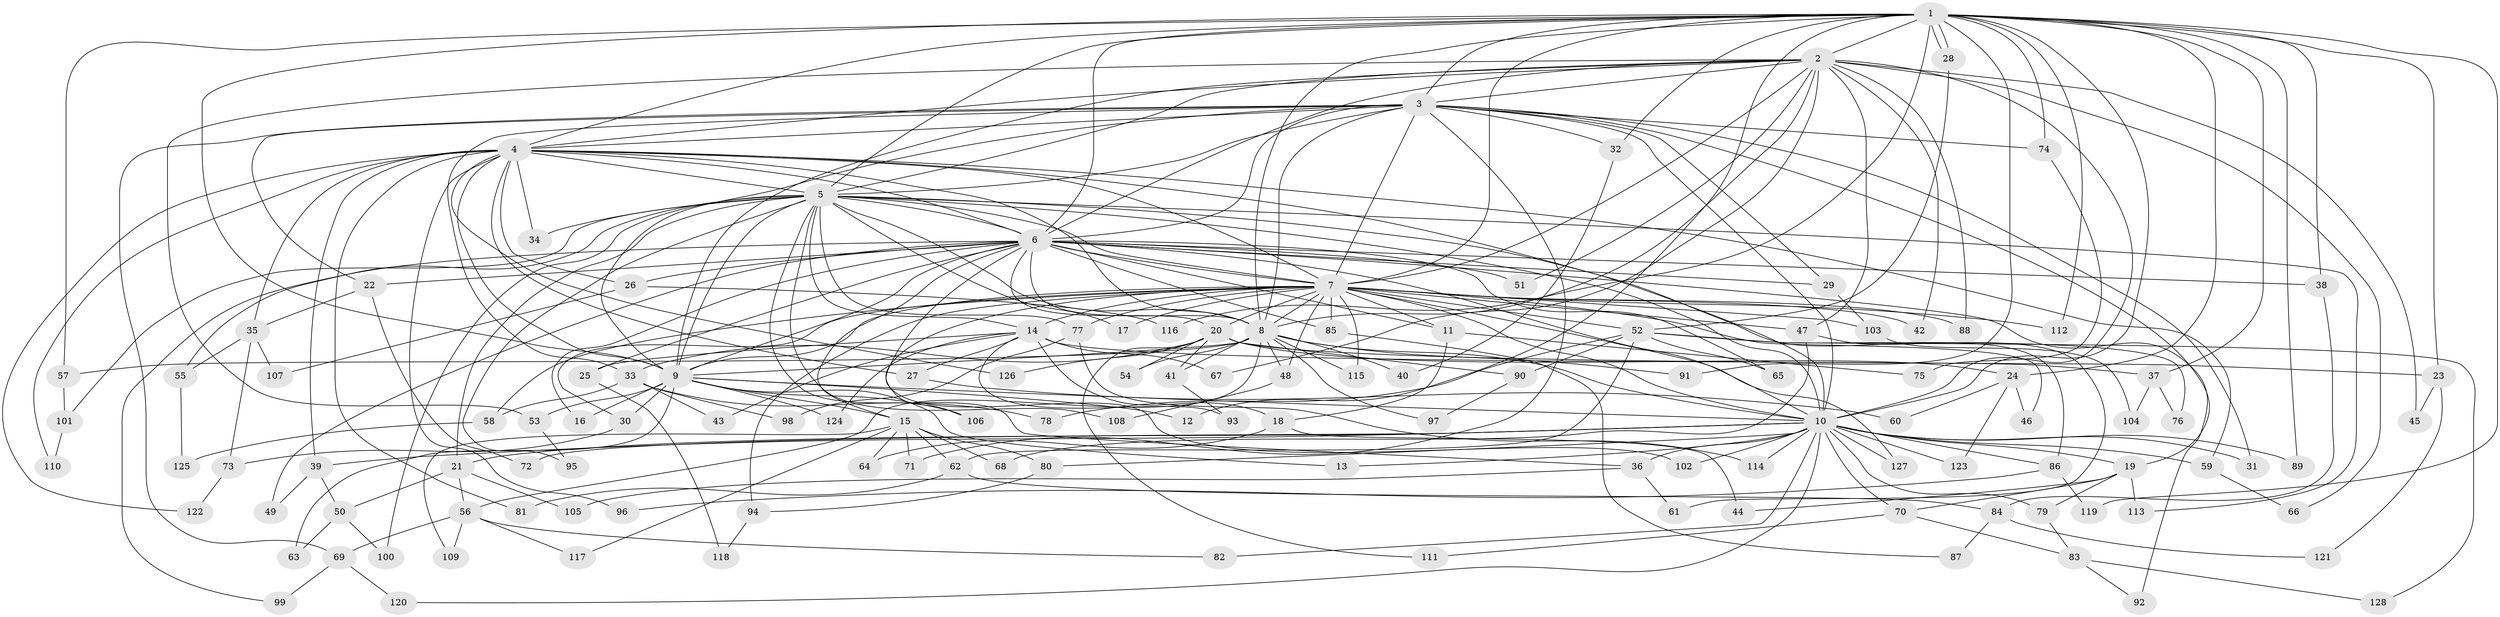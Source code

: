 // Generated by graph-tools (version 1.1) at 2025/35/03/09/25 02:35:09]
// undirected, 128 vertices, 281 edges
graph export_dot {
graph [start="1"]
  node [color=gray90,style=filled];
  1;
  2;
  3;
  4;
  5;
  6;
  7;
  8;
  9;
  10;
  11;
  12;
  13;
  14;
  15;
  16;
  17;
  18;
  19;
  20;
  21;
  22;
  23;
  24;
  25;
  26;
  27;
  28;
  29;
  30;
  31;
  32;
  33;
  34;
  35;
  36;
  37;
  38;
  39;
  40;
  41;
  42;
  43;
  44;
  45;
  46;
  47;
  48;
  49;
  50;
  51;
  52;
  53;
  54;
  55;
  56;
  57;
  58;
  59;
  60;
  61;
  62;
  63;
  64;
  65;
  66;
  67;
  68;
  69;
  70;
  71;
  72;
  73;
  74;
  75;
  76;
  77;
  78;
  79;
  80;
  81;
  82;
  83;
  84;
  85;
  86;
  87;
  88;
  89;
  90;
  91;
  92;
  93;
  94;
  95;
  96;
  97;
  98;
  99;
  100;
  101;
  102;
  103;
  104;
  105;
  106;
  107;
  108;
  109;
  110;
  111;
  112;
  113;
  114;
  115;
  116;
  117;
  118;
  119;
  120;
  121;
  122;
  123;
  124;
  125;
  126;
  127;
  128;
  1 -- 2;
  1 -- 3;
  1 -- 4;
  1 -- 5;
  1 -- 6;
  1 -- 7;
  1 -- 8;
  1 -- 9;
  1 -- 10;
  1 -- 12;
  1 -- 23;
  1 -- 24;
  1 -- 28;
  1 -- 28;
  1 -- 32;
  1 -- 37;
  1 -- 38;
  1 -- 57;
  1 -- 74;
  1 -- 89;
  1 -- 91;
  1 -- 112;
  1 -- 116;
  1 -- 119;
  2 -- 3;
  2 -- 4;
  2 -- 5;
  2 -- 6;
  2 -- 7;
  2 -- 8;
  2 -- 9;
  2 -- 10;
  2 -- 42;
  2 -- 45;
  2 -- 47;
  2 -- 51;
  2 -- 53;
  2 -- 66;
  2 -- 67;
  2 -- 88;
  3 -- 4;
  3 -- 5;
  3 -- 6;
  3 -- 7;
  3 -- 8;
  3 -- 9;
  3 -- 10;
  3 -- 19;
  3 -- 22;
  3 -- 29;
  3 -- 31;
  3 -- 32;
  3 -- 33;
  3 -- 69;
  3 -- 71;
  3 -- 74;
  4 -- 5;
  4 -- 6;
  4 -- 7;
  4 -- 8;
  4 -- 9;
  4 -- 10;
  4 -- 26;
  4 -- 27;
  4 -- 34;
  4 -- 35;
  4 -- 39;
  4 -- 59;
  4 -- 81;
  4 -- 96;
  4 -- 110;
  4 -- 122;
  4 -- 126;
  5 -- 6;
  5 -- 7;
  5 -- 8;
  5 -- 9;
  5 -- 10;
  5 -- 14;
  5 -- 17;
  5 -- 21;
  5 -- 34;
  5 -- 36;
  5 -- 55;
  5 -- 77;
  5 -- 86;
  5 -- 95;
  5 -- 100;
  5 -- 101;
  5 -- 108;
  5 -- 113;
  6 -- 7;
  6 -- 8;
  6 -- 9;
  6 -- 10;
  6 -- 11;
  6 -- 15;
  6 -- 16;
  6 -- 20;
  6 -- 22;
  6 -- 25;
  6 -- 26;
  6 -- 29;
  6 -- 38;
  6 -- 49;
  6 -- 51;
  6 -- 65;
  6 -- 85;
  6 -- 92;
  6 -- 99;
  6 -- 102;
  7 -- 8;
  7 -- 9;
  7 -- 10;
  7 -- 11;
  7 -- 14;
  7 -- 17;
  7 -- 20;
  7 -- 30;
  7 -- 42;
  7 -- 46;
  7 -- 47;
  7 -- 48;
  7 -- 52;
  7 -- 58;
  7 -- 77;
  7 -- 85;
  7 -- 88;
  7 -- 94;
  7 -- 103;
  7 -- 106;
  7 -- 112;
  7 -- 115;
  7 -- 127;
  8 -- 9;
  8 -- 10;
  8 -- 40;
  8 -- 41;
  8 -- 48;
  8 -- 54;
  8 -- 56;
  8 -- 57;
  8 -- 91;
  8 -- 97;
  8 -- 115;
  9 -- 10;
  9 -- 12;
  9 -- 13;
  9 -- 15;
  9 -- 16;
  9 -- 30;
  9 -- 53;
  9 -- 63;
  9 -- 106;
  9 -- 124;
  10 -- 13;
  10 -- 19;
  10 -- 21;
  10 -- 31;
  10 -- 36;
  10 -- 39;
  10 -- 59;
  10 -- 70;
  10 -- 72;
  10 -- 79;
  10 -- 80;
  10 -- 82;
  10 -- 86;
  10 -- 89;
  10 -- 102;
  10 -- 114;
  10 -- 120;
  10 -- 123;
  10 -- 127;
  11 -- 18;
  11 -- 75;
  14 -- 18;
  14 -- 25;
  14 -- 27;
  14 -- 37;
  14 -- 43;
  14 -- 67;
  14 -- 93;
  14 -- 124;
  15 -- 62;
  15 -- 64;
  15 -- 68;
  15 -- 71;
  15 -- 80;
  15 -- 109;
  15 -- 117;
  18 -- 44;
  18 -- 64;
  19 -- 44;
  19 -- 70;
  19 -- 79;
  19 -- 113;
  20 -- 23;
  20 -- 24;
  20 -- 33;
  20 -- 41;
  20 -- 54;
  20 -- 90;
  20 -- 111;
  20 -- 126;
  21 -- 50;
  21 -- 56;
  21 -- 105;
  22 -- 35;
  22 -- 72;
  23 -- 45;
  23 -- 121;
  24 -- 46;
  24 -- 60;
  24 -- 123;
  25 -- 118;
  26 -- 107;
  26 -- 116;
  27 -- 60;
  28 -- 52;
  29 -- 103;
  30 -- 73;
  32 -- 40;
  33 -- 43;
  33 -- 58;
  33 -- 78;
  33 -- 98;
  35 -- 55;
  35 -- 73;
  35 -- 107;
  36 -- 61;
  36 -- 105;
  37 -- 76;
  37 -- 104;
  38 -- 84;
  39 -- 49;
  39 -- 50;
  41 -- 93;
  47 -- 61;
  47 -- 68;
  48 -- 108;
  50 -- 63;
  50 -- 100;
  52 -- 62;
  52 -- 65;
  52 -- 76;
  52 -- 78;
  52 -- 90;
  52 -- 128;
  53 -- 95;
  55 -- 125;
  56 -- 69;
  56 -- 82;
  56 -- 109;
  56 -- 117;
  57 -- 101;
  58 -- 125;
  59 -- 66;
  62 -- 81;
  62 -- 84;
  69 -- 99;
  69 -- 120;
  70 -- 83;
  70 -- 111;
  73 -- 122;
  74 -- 75;
  77 -- 98;
  77 -- 114;
  79 -- 83;
  80 -- 94;
  83 -- 92;
  83 -- 128;
  84 -- 87;
  84 -- 121;
  85 -- 87;
  86 -- 96;
  86 -- 119;
  90 -- 97;
  94 -- 118;
  101 -- 110;
  103 -- 104;
}
